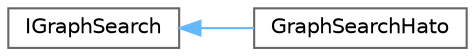 digraph "クラス階層図"
{
 // LATEX_PDF_SIZE
  bgcolor="transparent";
  edge [fontname=Helvetica,fontsize=10,labelfontname=Helvetica,labelfontsize=10];
  node [fontname=Helvetica,fontsize=10,shape=box,height=0.2,width=0.4];
  rankdir="LR";
  Node0 [id="Node000000",label="IGraphSearch",height=0.2,width=0.4,color="grey40", fillcolor="white", style="filled",URL="$class_i_graph_search.html",tooltip="グラフ探索を行うクラスのインターフェイス．実体は作成できないのでこれを継承してたクラスを使うこと．"];
  Node0 -> Node1 [id="edge4_Node000000_Node000001",dir="back",color="steelblue1",style="solid",tooltip=" "];
  Node1 [id="Node000001",label="GraphSearchHato",height=0.2,width=0.4,color="grey40", fillcolor="white", style="filled",URL="$class_graph_search_hato.html",tooltip="波東先輩の手法で，グラフ探索を行うクラス．"];
}
